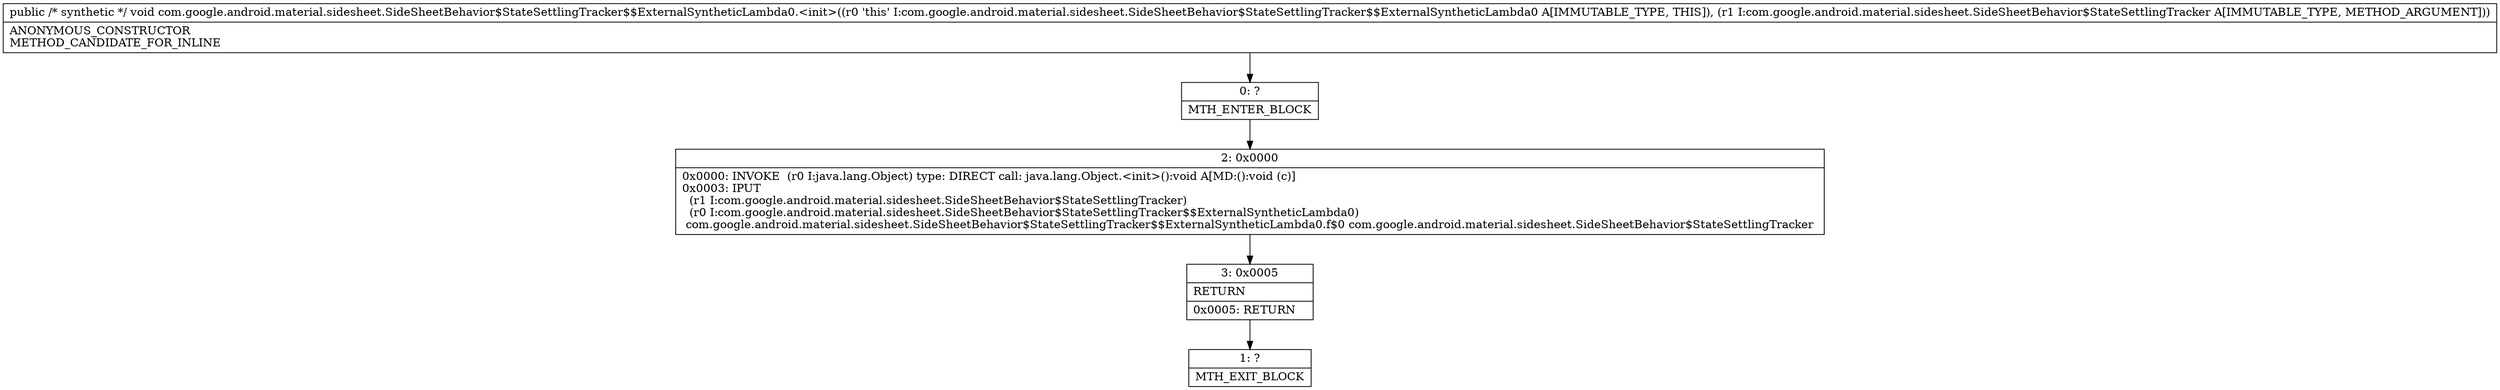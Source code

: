 digraph "CFG forcom.google.android.material.sidesheet.SideSheetBehavior$StateSettlingTracker$$ExternalSyntheticLambda0.\<init\>(Lcom\/google\/android\/material\/sidesheet\/SideSheetBehavior$StateSettlingTracker;)V" {
Node_0 [shape=record,label="{0\:\ ?|MTH_ENTER_BLOCK\l}"];
Node_2 [shape=record,label="{2\:\ 0x0000|0x0000: INVOKE  (r0 I:java.lang.Object) type: DIRECT call: java.lang.Object.\<init\>():void A[MD:():void (c)]\l0x0003: IPUT  \l  (r1 I:com.google.android.material.sidesheet.SideSheetBehavior$StateSettlingTracker)\l  (r0 I:com.google.android.material.sidesheet.SideSheetBehavior$StateSettlingTracker$$ExternalSyntheticLambda0)\l com.google.android.material.sidesheet.SideSheetBehavior$StateSettlingTracker$$ExternalSyntheticLambda0.f$0 com.google.android.material.sidesheet.SideSheetBehavior$StateSettlingTracker \l}"];
Node_3 [shape=record,label="{3\:\ 0x0005|RETURN\l|0x0005: RETURN   \l}"];
Node_1 [shape=record,label="{1\:\ ?|MTH_EXIT_BLOCK\l}"];
MethodNode[shape=record,label="{public \/* synthetic *\/ void com.google.android.material.sidesheet.SideSheetBehavior$StateSettlingTracker$$ExternalSyntheticLambda0.\<init\>((r0 'this' I:com.google.android.material.sidesheet.SideSheetBehavior$StateSettlingTracker$$ExternalSyntheticLambda0 A[IMMUTABLE_TYPE, THIS]), (r1 I:com.google.android.material.sidesheet.SideSheetBehavior$StateSettlingTracker A[IMMUTABLE_TYPE, METHOD_ARGUMENT]))  | ANONYMOUS_CONSTRUCTOR\lMETHOD_CANDIDATE_FOR_INLINE\l}"];
MethodNode -> Node_0;Node_0 -> Node_2;
Node_2 -> Node_3;
Node_3 -> Node_1;
}

